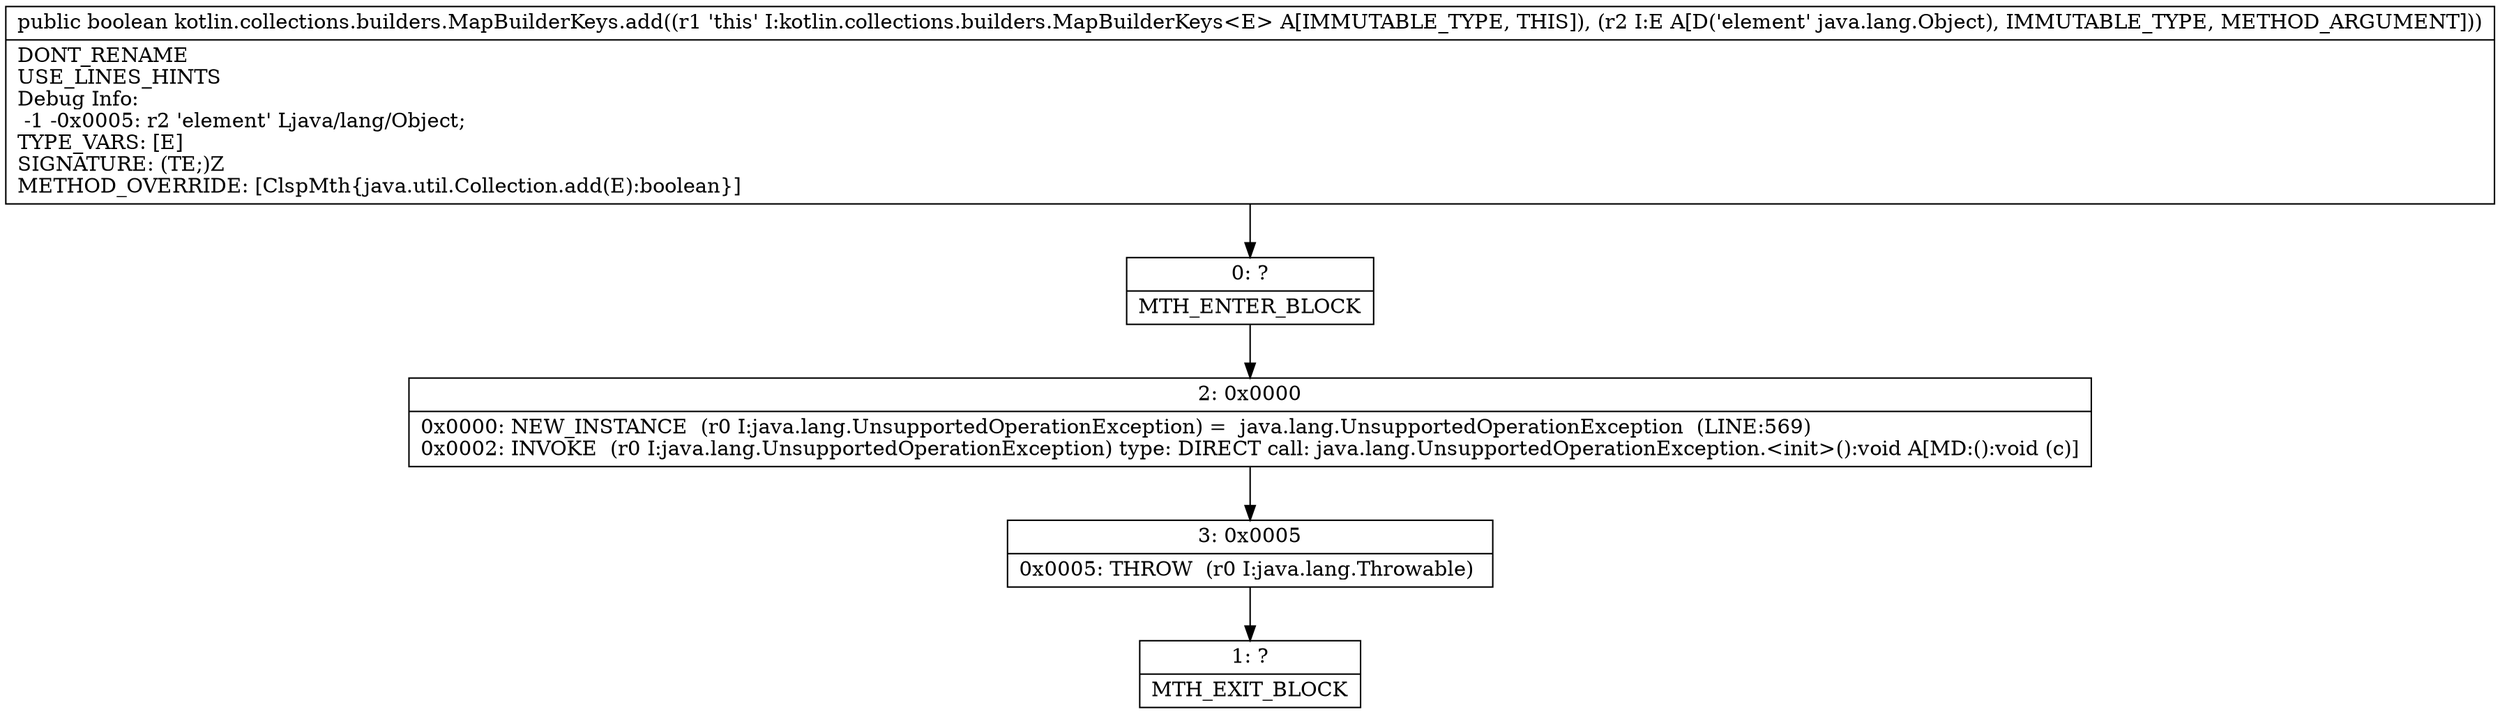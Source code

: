 digraph "CFG forkotlin.collections.builders.MapBuilderKeys.add(Ljava\/lang\/Object;)Z" {
Node_0 [shape=record,label="{0\:\ ?|MTH_ENTER_BLOCK\l}"];
Node_2 [shape=record,label="{2\:\ 0x0000|0x0000: NEW_INSTANCE  (r0 I:java.lang.UnsupportedOperationException) =  java.lang.UnsupportedOperationException  (LINE:569)\l0x0002: INVOKE  (r0 I:java.lang.UnsupportedOperationException) type: DIRECT call: java.lang.UnsupportedOperationException.\<init\>():void A[MD:():void (c)]\l}"];
Node_3 [shape=record,label="{3\:\ 0x0005|0x0005: THROW  (r0 I:java.lang.Throwable) \l}"];
Node_1 [shape=record,label="{1\:\ ?|MTH_EXIT_BLOCK\l}"];
MethodNode[shape=record,label="{public boolean kotlin.collections.builders.MapBuilderKeys.add((r1 'this' I:kotlin.collections.builders.MapBuilderKeys\<E\> A[IMMUTABLE_TYPE, THIS]), (r2 I:E A[D('element' java.lang.Object), IMMUTABLE_TYPE, METHOD_ARGUMENT]))  | DONT_RENAME\lUSE_LINES_HINTS\lDebug Info:\l  \-1 \-0x0005: r2 'element' Ljava\/lang\/Object;\lTYPE_VARS: [E]\lSIGNATURE: (TE;)Z\lMETHOD_OVERRIDE: [ClspMth\{java.util.Collection.add(E):boolean\}]\l}"];
MethodNode -> Node_0;Node_0 -> Node_2;
Node_2 -> Node_3;
Node_3 -> Node_1;
}

